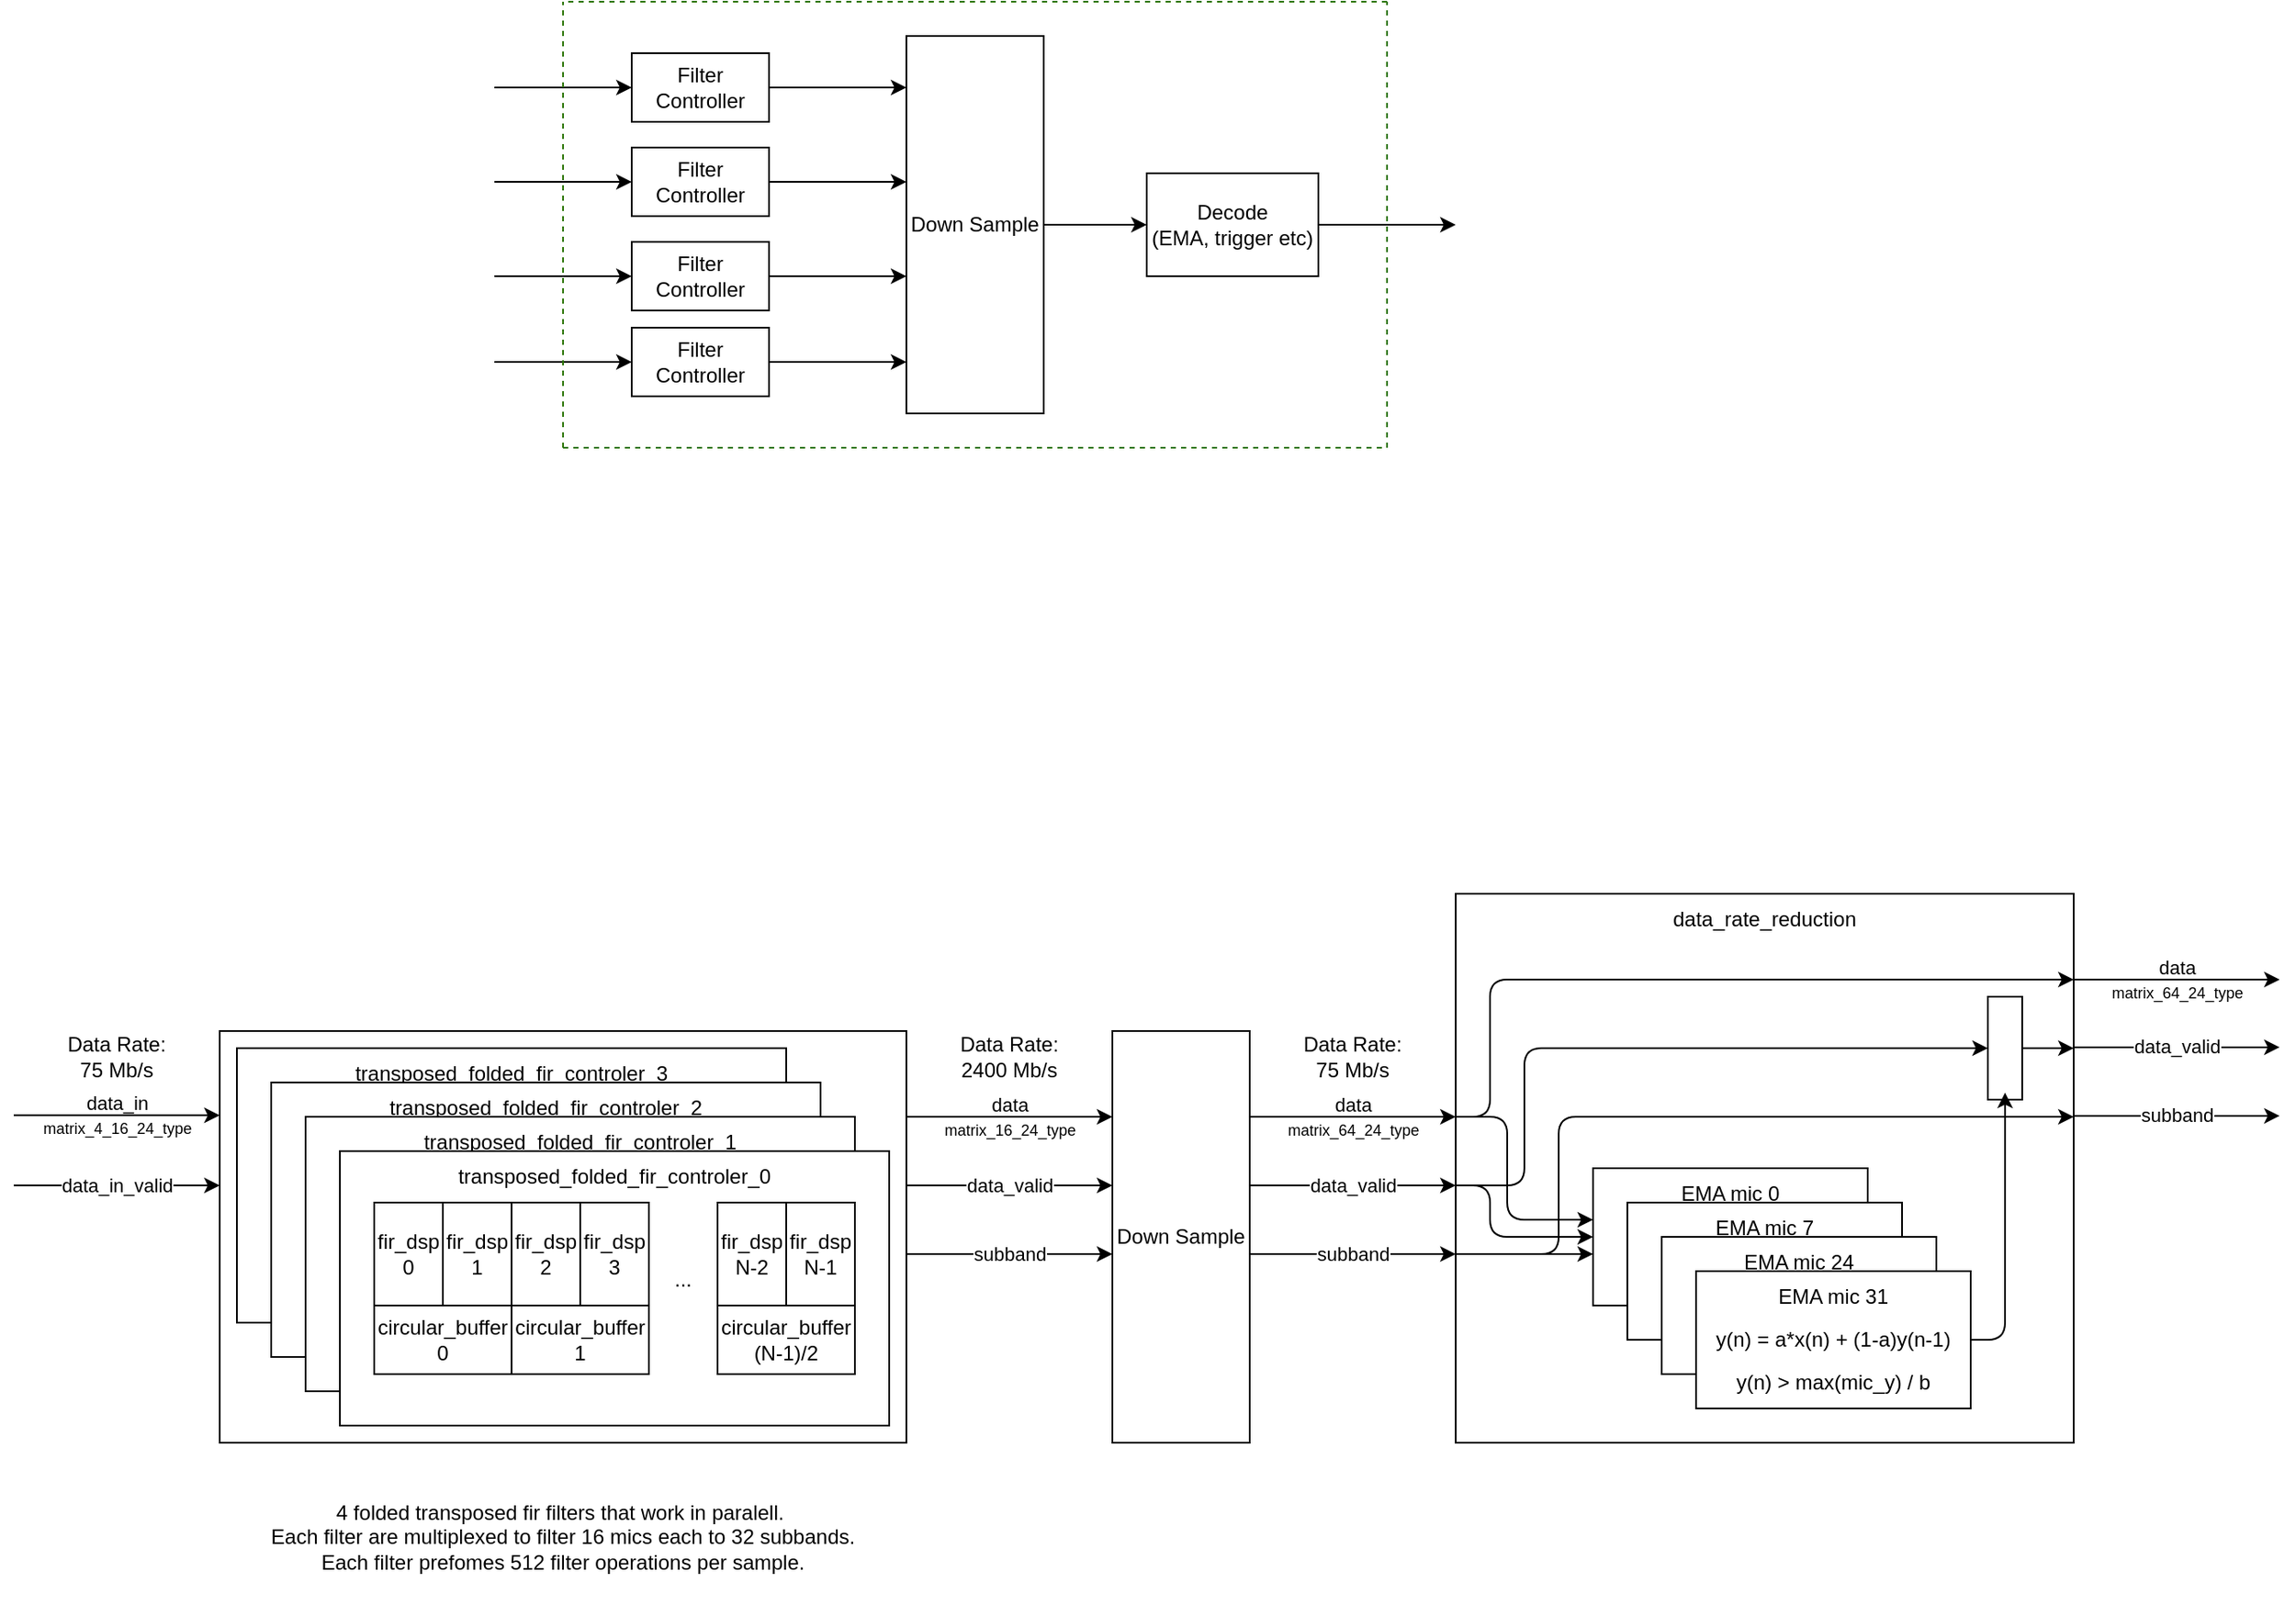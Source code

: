 <mxfile>
    <diagram id="MvCEYH_XK5sE-I13OhJE" name="Page-1">
        <mxGraphModel dx="3560" dy="2947" grid="1" gridSize="10" guides="1" tooltips="1" connect="1" arrows="1" fold="1" page="1" pageScale="1" pageWidth="1920" pageHeight="1200" math="0" shadow="0">
            <root>
                <mxCell id="0"/>
                <mxCell id="1" parent="0"/>
                <mxCell id="140" value="" style="rounded=0;whiteSpace=wrap;html=1;" parent="1" vertex="1">
                    <mxGeometry x="880" y="600" width="360" height="320" as="geometry"/>
                </mxCell>
                <mxCell id="85" value="" style="rounded=0;whiteSpace=wrap;html=1;strokeColor=light-dark(#000000,#B3B3B3);" parent="1" vertex="1">
                    <mxGeometry x="160" y="680" width="400" height="240" as="geometry"/>
                </mxCell>
                <mxCell id="2" value="" style="edgeStyle=none;html=1;" parent="1" target="4" edge="1">
                    <mxGeometry relative="1" as="geometry">
                        <mxPoint x="320" y="130" as="sourcePoint"/>
                    </mxGeometry>
                </mxCell>
                <mxCell id="3" value="" style="edgeStyle=none;html=1;" parent="1" source="4" edge="1">
                    <mxGeometry relative="1" as="geometry">
                        <mxPoint x="560" y="130" as="targetPoint"/>
                    </mxGeometry>
                </mxCell>
                <mxCell id="4" value="Filter Controller" style="rounded=0;whiteSpace=wrap;html=1;" parent="1" vertex="1">
                    <mxGeometry x="400" y="110" width="80" height="40" as="geometry"/>
                </mxCell>
                <mxCell id="5" value="" style="edgeStyle=none;html=1;" parent="1" source="6" target="8" edge="1">
                    <mxGeometry relative="1" as="geometry"/>
                </mxCell>
                <mxCell id="6" value="Down Sample" style="rounded=0;whiteSpace=wrap;html=1;" parent="1" vertex="1">
                    <mxGeometry x="560" y="100" width="80" height="220" as="geometry"/>
                </mxCell>
                <mxCell id="7" value="" style="edgeStyle=none;html=1;" parent="1" source="8" edge="1">
                    <mxGeometry relative="1" as="geometry">
                        <mxPoint x="880" y="210" as="targetPoint"/>
                    </mxGeometry>
                </mxCell>
                <mxCell id="8" value="Decode&lt;div&gt;(EMA, trigger etc)&lt;/div&gt;" style="rounded=0;whiteSpace=wrap;html=1;" parent="1" vertex="1">
                    <mxGeometry x="700" y="180" width="100" height="60" as="geometry"/>
                </mxCell>
                <mxCell id="9" value="" style="edgeStyle=none;html=1;" parent="1" source="10" edge="1">
                    <mxGeometry relative="1" as="geometry">
                        <mxPoint x="560" y="185" as="targetPoint"/>
                    </mxGeometry>
                </mxCell>
                <mxCell id="10" value="Filter Controller" style="rounded=0;whiteSpace=wrap;html=1;" parent="1" vertex="1">
                    <mxGeometry x="400" y="165" width="80" height="40" as="geometry"/>
                </mxCell>
                <mxCell id="11" value="" style="edgeStyle=none;html=1;" parent="1" source="12" edge="1">
                    <mxGeometry relative="1" as="geometry">
                        <mxPoint x="560" y="240" as="targetPoint"/>
                    </mxGeometry>
                </mxCell>
                <mxCell id="12" value="Filter Controller" style="rounded=0;whiteSpace=wrap;html=1;" parent="1" vertex="1">
                    <mxGeometry x="400" y="220" width="80" height="40" as="geometry"/>
                </mxCell>
                <mxCell id="13" value="" style="edgeStyle=none;html=1;" parent="1" source="14" edge="1">
                    <mxGeometry relative="1" as="geometry">
                        <mxPoint x="560" y="290" as="targetPoint"/>
                    </mxGeometry>
                </mxCell>
                <mxCell id="14" value="Filter Controller" style="rounded=0;whiteSpace=wrap;html=1;" parent="1" vertex="1">
                    <mxGeometry x="400" y="270" width="80" height="40" as="geometry"/>
                </mxCell>
                <mxCell id="15" value="" style="edgeStyle=none;html=1;" parent="1" edge="1">
                    <mxGeometry relative="1" as="geometry">
                        <mxPoint x="400" y="185" as="targetPoint"/>
                        <mxPoint x="320" y="185" as="sourcePoint"/>
                    </mxGeometry>
                </mxCell>
                <mxCell id="16" value="" style="edgeStyle=none;html=1;" parent="1" edge="1">
                    <mxGeometry relative="1" as="geometry">
                        <mxPoint x="400" y="240" as="targetPoint"/>
                        <mxPoint x="320" y="240" as="sourcePoint"/>
                    </mxGeometry>
                </mxCell>
                <mxCell id="17" value="" style="edgeStyle=none;html=1;" parent="1" edge="1">
                    <mxGeometry relative="1" as="geometry">
                        <mxPoint x="400" y="290" as="targetPoint"/>
                        <mxPoint x="320" y="290" as="sourcePoint"/>
                    </mxGeometry>
                </mxCell>
                <mxCell id="18" value="" style="endArrow=none;dashed=1;html=1;fillColor=#60a917;strokeColor=#2D7600;" parent="1" edge="1">
                    <mxGeometry width="50" height="50" relative="1" as="geometry">
                        <mxPoint x="360" y="340" as="sourcePoint"/>
                        <mxPoint x="360" y="80" as="targetPoint"/>
                    </mxGeometry>
                </mxCell>
                <mxCell id="19" value="" style="endArrow=none;dashed=1;html=1;fillColor=#60a917;strokeColor=#2D7600;" parent="1" edge="1">
                    <mxGeometry width="50" height="50" relative="1" as="geometry">
                        <mxPoint x="840" y="340" as="sourcePoint"/>
                        <mxPoint x="840" y="80" as="targetPoint"/>
                    </mxGeometry>
                </mxCell>
                <mxCell id="21" value="" style="endArrow=none;dashed=1;html=1;fillColor=#60a917;strokeColor=#2D7600;" parent="1" edge="1">
                    <mxGeometry width="50" height="50" relative="1" as="geometry">
                        <mxPoint x="360" y="340" as="sourcePoint"/>
                        <mxPoint x="840" y="340" as="targetPoint"/>
                    </mxGeometry>
                </mxCell>
                <mxCell id="22" value="" style="endArrow=none;dashed=1;html=1;fillColor=#60a917;strokeColor=#2D7600;" parent="1" edge="1">
                    <mxGeometry width="50" height="50" relative="1" as="geometry">
                        <mxPoint x="840" y="80" as="sourcePoint"/>
                        <mxPoint x="360" y="80" as="targetPoint"/>
                    </mxGeometry>
                </mxCell>
                <mxCell id="45" value="Down Sample" style="rounded=0;whiteSpace=wrap;html=1;" parent="1" vertex="1">
                    <mxGeometry x="680" y="680" width="80" height="240" as="geometry"/>
                </mxCell>
                <mxCell id="46" value="data&lt;div&gt;&lt;div&gt;&lt;font style=&quot;font-size: 9px;&quot;&gt;matrix_64_24_type&lt;/font&gt;&lt;/div&gt;&lt;/div&gt;" style="endArrow=classic;html=1;labelBackgroundColor=none;" parent="1" edge="1">
                    <mxGeometry width="50" height="50" relative="1" as="geometry">
                        <mxPoint x="760" y="730" as="sourcePoint"/>
                        <mxPoint x="880" y="730" as="targetPoint"/>
                        <mxPoint as="offset"/>
                    </mxGeometry>
                </mxCell>
                <mxCell id="47" value="data_valid" style="endArrow=classic;html=1;" parent="1" edge="1">
                    <mxGeometry width="50" height="50" relative="1" as="geometry">
                        <mxPoint x="760" y="770" as="sourcePoint"/>
                        <mxPoint x="880" y="770" as="targetPoint"/>
                    </mxGeometry>
                </mxCell>
                <mxCell id="48" value="subband" style="endArrow=classic;html=1;" parent="1" edge="1">
                    <mxGeometry width="50" height="50" relative="1" as="geometry">
                        <mxPoint x="760" y="810" as="sourcePoint"/>
                        <mxPoint x="880" y="810" as="targetPoint"/>
                    </mxGeometry>
                </mxCell>
                <mxCell id="67" value="" style="rounded=0;whiteSpace=wrap;html=1;" parent="1" vertex="1">
                    <mxGeometry x="170" y="690" width="320" height="160" as="geometry"/>
                </mxCell>
                <mxCell id="68" value="transposed_folded_fir_controler_3" style="text;html=1;align=center;verticalAlign=middle;whiteSpace=wrap;rounded=0;" parent="1" vertex="1">
                    <mxGeometry x="170" y="690" width="320" height="30" as="geometry"/>
                </mxCell>
                <mxCell id="69" value="" style="rounded=0;whiteSpace=wrap;html=1;" parent="1" vertex="1">
                    <mxGeometry x="190" y="710" width="320" height="160" as="geometry"/>
                </mxCell>
                <mxCell id="70" value="transposed_folded_fir_controler_2" style="text;html=1;align=center;verticalAlign=middle;whiteSpace=wrap;rounded=0;" parent="1" vertex="1">
                    <mxGeometry x="190" y="710" width="320" height="30" as="geometry"/>
                </mxCell>
                <mxCell id="71" value="" style="rounded=0;whiteSpace=wrap;html=1;" parent="1" vertex="1">
                    <mxGeometry x="210" y="730" width="320" height="160" as="geometry"/>
                </mxCell>
                <mxCell id="72" value="transposed_folded_fir_controler_1" style="text;html=1;align=center;verticalAlign=middle;whiteSpace=wrap;rounded=0;" parent="1" vertex="1">
                    <mxGeometry x="210" y="730" width="320" height="30" as="geometry"/>
                </mxCell>
                <mxCell id="73" value="" style="rounded=0;whiteSpace=wrap;html=1;" parent="1" vertex="1">
                    <mxGeometry x="230" y="750" width="320" height="160" as="geometry"/>
                </mxCell>
                <mxCell id="74" value="transposed_folded_fir_controler_0" style="text;html=1;align=center;verticalAlign=middle;whiteSpace=wrap;rounded=0;" parent="1" vertex="1">
                    <mxGeometry x="230" y="750" width="320" height="30" as="geometry"/>
                </mxCell>
                <mxCell id="75" value="fir_dsp&lt;div&gt;0&lt;/div&gt;" style="rounded=0;whiteSpace=wrap;html=1;" parent="1" vertex="1">
                    <mxGeometry x="250" y="780" width="40" height="60" as="geometry"/>
                </mxCell>
                <mxCell id="76" value="fir_dsp&lt;div&gt;1&lt;/div&gt;" style="rounded=0;whiteSpace=wrap;html=1;" parent="1" vertex="1">
                    <mxGeometry x="290" y="780" width="40" height="60" as="geometry"/>
                </mxCell>
                <mxCell id="77" value="fir_dsp&lt;div&gt;2&lt;/div&gt;" style="rounded=0;whiteSpace=wrap;html=1;" parent="1" vertex="1">
                    <mxGeometry x="330" y="780" width="40" height="60" as="geometry"/>
                </mxCell>
                <mxCell id="78" value="fir_dsp&lt;div&gt;3&lt;/div&gt;" style="rounded=0;whiteSpace=wrap;html=1;" parent="1" vertex="1">
                    <mxGeometry x="370" y="780" width="40" height="60" as="geometry"/>
                </mxCell>
                <mxCell id="79" value="fir_dsp&lt;div&gt;N-2&lt;/div&gt;" style="rounded=0;whiteSpace=wrap;html=1;" parent="1" vertex="1">
                    <mxGeometry x="450" y="780" width="40" height="60" as="geometry"/>
                </mxCell>
                <mxCell id="80" value="fir_dsp&lt;div&gt;N-1&lt;/div&gt;" style="rounded=0;whiteSpace=wrap;html=1;" parent="1" vertex="1">
                    <mxGeometry x="490" y="780" width="40" height="60" as="geometry"/>
                </mxCell>
                <mxCell id="81" value="..." style="text;html=1;align=center;verticalAlign=middle;whiteSpace=wrap;rounded=0;" parent="1" vertex="1">
                    <mxGeometry x="410" y="810" width="40" height="30" as="geometry"/>
                </mxCell>
                <mxCell id="82" value="circular_buffer&lt;div&gt;0&lt;/div&gt;" style="rounded=0;whiteSpace=wrap;html=1;" parent="1" vertex="1">
                    <mxGeometry x="250" y="840" width="80" height="40" as="geometry"/>
                </mxCell>
                <mxCell id="83" value="circular_buffer&lt;div&gt;1&lt;/div&gt;" style="rounded=0;whiteSpace=wrap;html=1;" parent="1" vertex="1">
                    <mxGeometry x="330" y="840" width="80" height="40" as="geometry"/>
                </mxCell>
                <mxCell id="84" value="circular_buffer&lt;div&gt;(N-1)/2&lt;/div&gt;" style="rounded=0;whiteSpace=wrap;html=1;" parent="1" vertex="1">
                    <mxGeometry x="450" y="840" width="80" height="40" as="geometry"/>
                </mxCell>
                <mxCell id="86" value="data_in&lt;div&gt;&lt;font style=&quot;font-size: 9px;&quot;&gt;matrix_4_16_24_type&lt;/font&gt;&lt;/div&gt;" style="endArrow=classic;html=1;labelBackgroundColor=none;" parent="1" edge="1">
                    <mxGeometry width="50" height="50" relative="1" as="geometry">
                        <mxPoint x="40" y="729.17" as="sourcePoint"/>
                        <mxPoint x="160" y="729.17" as="targetPoint"/>
                        <mxPoint as="offset"/>
                    </mxGeometry>
                </mxCell>
                <mxCell id="87" value="data_in_valid" style="endArrow=classic;html=1;" parent="1" edge="1">
                    <mxGeometry width="50" height="50" relative="1" as="geometry">
                        <mxPoint x="40" y="770" as="sourcePoint"/>
                        <mxPoint x="160" y="770" as="targetPoint"/>
                    </mxGeometry>
                </mxCell>
                <mxCell id="88" value="data&lt;div&gt;&lt;div&gt;&lt;font style=&quot;font-size: 9px;&quot;&gt;matrix_16_24_type&lt;/font&gt;&lt;/div&gt;&lt;/div&gt;" style="endArrow=classic;html=1;labelBackgroundColor=none;" parent="1" edge="1">
                    <mxGeometry width="50" height="50" relative="1" as="geometry">
                        <mxPoint x="560" y="730" as="sourcePoint"/>
                        <mxPoint x="680" y="730" as="targetPoint"/>
                        <mxPoint as="offset"/>
                    </mxGeometry>
                </mxCell>
                <mxCell id="89" value="data_valid" style="endArrow=classic;html=1;" parent="1" edge="1">
                    <mxGeometry width="50" height="50" relative="1" as="geometry">
                        <mxPoint x="560" y="770" as="sourcePoint"/>
                        <mxPoint x="680" y="770" as="targetPoint"/>
                    </mxGeometry>
                </mxCell>
                <mxCell id="90" value="subband" style="endArrow=classic;html=1;" parent="1" edge="1">
                    <mxGeometry width="50" height="50" relative="1" as="geometry">
                        <mxPoint x="560" y="810" as="sourcePoint"/>
                        <mxPoint x="680" y="810" as="targetPoint"/>
                    </mxGeometry>
                </mxCell>
                <mxCell id="92" value="Data Rate:&lt;div&gt;75 Mb/s&lt;/div&gt;" style="text;html=1;align=center;verticalAlign=middle;whiteSpace=wrap;rounded=0;" parent="1" vertex="1">
                    <mxGeometry x="40" y="680" width="120" height="30" as="geometry"/>
                </mxCell>
                <mxCell id="93" value="Data Rate:&lt;div&gt;2400 Mb/s&lt;/div&gt;" style="text;html=1;align=center;verticalAlign=middle;whiteSpace=wrap;rounded=0;" parent="1" vertex="1">
                    <mxGeometry x="560" y="680" width="120" height="30" as="geometry"/>
                </mxCell>
                <mxCell id="94" value="Data Rate:&lt;div&gt;75 Mb/s&lt;/div&gt;" style="text;html=1;align=center;verticalAlign=middle;whiteSpace=wrap;rounded=0;" parent="1" vertex="1">
                    <mxGeometry x="760" y="680" width="120" height="30" as="geometry"/>
                </mxCell>
                <mxCell id="99" value="data_rate_reduction" style="text;html=1;align=center;verticalAlign=middle;whiteSpace=wrap;rounded=0;" parent="1" vertex="1">
                    <mxGeometry x="900" y="600" width="320" height="30" as="geometry"/>
                </mxCell>
                <mxCell id="111" value="data&lt;div&gt;&lt;div&gt;&lt;font style=&quot;font-size: 9px;&quot;&gt;matrix_64_24_type&lt;/font&gt;&lt;/div&gt;&lt;/div&gt;" style="endArrow=classic;html=1;labelBackgroundColor=none;" parent="1" edge="1">
                    <mxGeometry width="50" height="50" relative="1" as="geometry">
                        <mxPoint x="1240" y="650" as="sourcePoint"/>
                        <mxPoint x="1360" y="650" as="targetPoint"/>
                        <mxPoint as="offset"/>
                    </mxGeometry>
                </mxCell>
                <mxCell id="113" value="subband" style="endArrow=classic;html=1;" parent="1" edge="1">
                    <mxGeometry width="50" height="50" relative="1" as="geometry">
                        <mxPoint x="1240" y="729.46" as="sourcePoint"/>
                        <mxPoint x="1360" y="729.46" as="targetPoint"/>
                    </mxGeometry>
                </mxCell>
                <mxCell id="114" value="data_valid" style="endArrow=classic;html=1;" parent="1" edge="1">
                    <mxGeometry width="50" height="50" relative="1" as="geometry">
                        <mxPoint x="1240" y="689.46" as="sourcePoint"/>
                        <mxPoint x="1360" y="689.46" as="targetPoint"/>
                    </mxGeometry>
                </mxCell>
                <mxCell id="116" value="4 folded transposed fir filters that work in paralell.&amp;nbsp;&lt;div&gt;Each filter are multiplexed to filter 16 mics each to 32 subbands.&lt;/div&gt;&lt;div&gt;Each filter prefomes 512 filter operations per sample.&lt;/div&gt;" style="text;html=1;align=center;verticalAlign=middle;whiteSpace=wrap;rounded=0;" parent="1" vertex="1">
                    <mxGeometry x="160" y="930" width="400" height="90" as="geometry"/>
                </mxCell>
                <mxCell id="117" value="" style="externalPins=0;recursiveResize=0;shadow=0;dashed=0;align=center;html=1;strokeWidth=1;shape=mxgraph.rtl.abstract.entity;container=1;collapsible=0;kind=sequential;drawPins=0;left=3;right=2;bottom=0;top=0;" parent="1" vertex="1">
                    <mxGeometry x="960" y="760" width="160" height="80" as="geometry"/>
                </mxCell>
                <mxCell id="119" value="EMA mic 0" style="text;html=1;align=center;verticalAlign=middle;whiteSpace=wrap;rounded=0;" parent="117" vertex="1">
                    <mxGeometry width="160" height="30" as="geometry"/>
                </mxCell>
                <mxCell id="121" value="" style="externalPins=0;recursiveResize=0;shadow=0;dashed=0;align=center;html=1;strokeWidth=1;shape=mxgraph.rtl.abstract.entity;container=1;collapsible=0;kind=sequential;drawPins=0;left=3;right=2;bottom=0;top=0;" parent="117" vertex="1">
                    <mxGeometry x="20" y="20" width="160" height="80" as="geometry"/>
                </mxCell>
                <mxCell id="126" value="EMA mic 7" style="text;html=1;align=center;verticalAlign=middle;whiteSpace=wrap;rounded=0;" parent="121" vertex="1">
                    <mxGeometry width="160" height="30" as="geometry"/>
                </mxCell>
                <mxCell id="123" value="" style="externalPins=0;recursiveResize=0;shadow=0;dashed=0;align=center;html=1;strokeWidth=1;shape=mxgraph.rtl.abstract.entity;container=1;collapsible=0;kind=sequential;drawPins=0;left=3;right=2;bottom=0;top=0;" parent="1" vertex="1">
                    <mxGeometry x="1000" y="800" width="160" height="80" as="geometry"/>
                </mxCell>
                <mxCell id="124" value="EMA mic 24" style="text;html=1;align=center;verticalAlign=middle;whiteSpace=wrap;rounded=0;" parent="123" vertex="1">
                    <mxGeometry width="160" height="30" as="geometry"/>
                </mxCell>
                <mxCell id="125" value="" style="externalPins=0;recursiveResize=0;shadow=0;dashed=0;align=center;html=1;strokeWidth=1;shape=mxgraph.rtl.abstract.entity;container=1;collapsible=0;kind=sequential;drawPins=0;left=3;right=2;bottom=0;top=0;" parent="123" vertex="1">
                    <mxGeometry x="20" y="20" width="160" height="80" as="geometry"/>
                </mxCell>
                <mxCell id="127" value="EMA mic 31" style="text;html=1;align=center;verticalAlign=middle;whiteSpace=wrap;rounded=0;" parent="125" vertex="1">
                    <mxGeometry width="160" height="30" as="geometry"/>
                </mxCell>
                <mxCell id="128" value="y(n) = a*x(n) + (1-a)y(n-1)" style="text;html=1;align=center;verticalAlign=middle;whiteSpace=wrap;rounded=0;" parent="125" vertex="1">
                    <mxGeometry x="10" y="25" width="140" height="30" as="geometry"/>
                </mxCell>
                <mxCell id="129" value="y(n) &amp;gt; max(mic_y) / b" style="text;html=1;align=center;verticalAlign=middle;whiteSpace=wrap;rounded=0;" parent="125" vertex="1">
                    <mxGeometry y="50" width="160" height="30" as="geometry"/>
                </mxCell>
                <mxCell id="139" style="edgeStyle=none;html=1;" parent="1" source="131" edge="1">
                    <mxGeometry relative="1" as="geometry">
                        <mxPoint x="1240" y="690" as="targetPoint"/>
                    </mxGeometry>
                </mxCell>
                <mxCell id="131" value="" style="externalPins=0;recursiveResize=0;shadow=0;dashed=0;align=center;html=1;strokeWidth=1;shape=mxgraph.rtl.abstract.entity;container=1;collapsible=0;kind=mux;drawPins=0;left=4;right=1;bottom=0;top=0;" parent="1" vertex="1">
                    <mxGeometry x="1190" y="660" width="20" height="60" as="geometry"/>
                </mxCell>
                <mxCell id="134" value="" style="endArrow=classic;html=1;entryX=0;entryY=0;entryDx=0;entryDy=30;entryPerimeter=0;" parent="1" target="131" edge="1">
                    <mxGeometry width="50" height="50" relative="1" as="geometry">
                        <mxPoint x="880" y="770" as="sourcePoint"/>
                        <mxPoint x="960" y="770" as="targetPoint"/>
                        <Array as="points">
                            <mxPoint x="920" y="770"/>
                            <mxPoint x="920" y="690"/>
                        </Array>
                    </mxGeometry>
                </mxCell>
                <mxCell id="135" value="" style="endArrow=classic;html=1;" parent="1" edge="1">
                    <mxGeometry width="50" height="50" relative="1" as="geometry">
                        <mxPoint x="880" y="810" as="sourcePoint"/>
                        <mxPoint x="1240" y="730" as="targetPoint"/>
                        <Array as="points">
                            <mxPoint x="940" y="810"/>
                            <mxPoint x="940" y="730"/>
                        </Array>
                    </mxGeometry>
                </mxCell>
                <mxCell id="137" value="" style="endArrow=classic;html=1;" parent="1" edge="1">
                    <mxGeometry width="50" height="50" relative="1" as="geometry">
                        <mxPoint x="880" y="730" as="sourcePoint"/>
                        <mxPoint x="1240" y="650" as="targetPoint"/>
                        <Array as="points">
                            <mxPoint x="900" y="730"/>
                            <mxPoint x="900" y="650"/>
                        </Array>
                    </mxGeometry>
                </mxCell>
                <mxCell id="138" value="" style="endArrow=classic;html=1;entryX=0.502;entryY=0.932;entryDx=0;entryDy=0;entryPerimeter=0;" parent="1" target="131" edge="1">
                    <mxGeometry width="50" height="50" relative="1" as="geometry">
                        <mxPoint x="1180" y="860" as="sourcePoint"/>
                        <mxPoint x="1200" y="720" as="targetPoint"/>
                        <Array as="points">
                            <mxPoint x="1200" y="860"/>
                        </Array>
                    </mxGeometry>
                </mxCell>
                <mxCell id="141" value="" style="endArrow=classic;html=1;" parent="1" edge="1">
                    <mxGeometry width="50" height="50" relative="1" as="geometry">
                        <mxPoint x="880" y="810" as="sourcePoint"/>
                        <mxPoint x="960" y="810" as="targetPoint"/>
                    </mxGeometry>
                </mxCell>
                <mxCell id="142" value="" style="endArrow=classic;html=1;" parent="1" edge="1">
                    <mxGeometry width="50" height="50" relative="1" as="geometry">
                        <mxPoint x="880" y="770" as="sourcePoint"/>
                        <mxPoint x="960" y="800" as="targetPoint"/>
                        <Array as="points">
                            <mxPoint x="900" y="770"/>
                            <mxPoint x="900" y="800"/>
                        </Array>
                    </mxGeometry>
                </mxCell>
                <mxCell id="143" value="" style="endArrow=classic;html=1;" parent="1" edge="1">
                    <mxGeometry width="50" height="50" relative="1" as="geometry">
                        <mxPoint x="880" y="730" as="sourcePoint"/>
                        <mxPoint x="960" y="790" as="targetPoint"/>
                        <Array as="points">
                            <mxPoint x="910" y="730"/>
                            <mxPoint x="910" y="790"/>
                        </Array>
                    </mxGeometry>
                </mxCell>
            </root>
        </mxGraphModel>
    </diagram>
</mxfile>